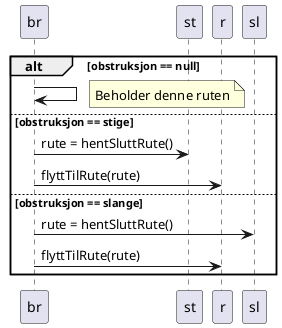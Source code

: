 @startuml obstruksjon

!startsub obs
alt obstruksjon == null
			br -> br
			note right
				Beholder denne ruten
			end note
		else obstruksjon == stige
			br -> st: rute = hentSluttRute()
			br -> r: flyttTilRute(rute)
		else obstruksjon == slange
			br -> sl: rute = hentSluttRute()
			br -> r: flyttTilRute(rute)
		end
!endsub

@enduml